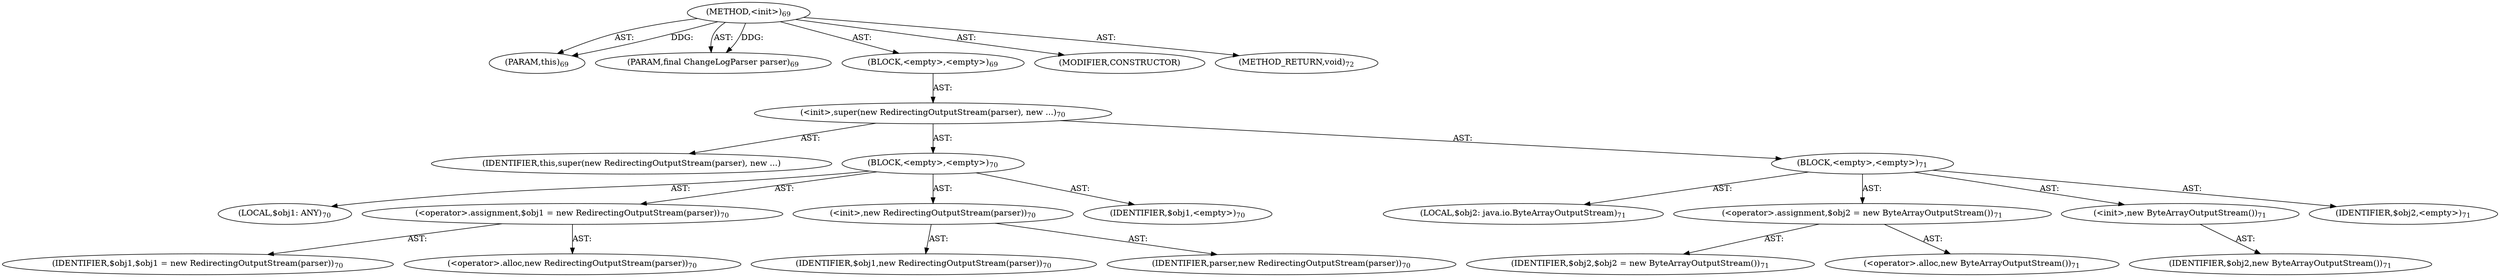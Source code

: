 digraph "&lt;init&gt;" {  
"111669149696" [label = <(METHOD,&lt;init&gt;)<SUB>69</SUB>> ]
"115964116994" [label = <(PARAM,this)<SUB>69</SUB>> ]
"115964116995" [label = <(PARAM,final ChangeLogParser parser)<SUB>69</SUB>> ]
"25769803778" [label = <(BLOCK,&lt;empty&gt;,&lt;empty&gt;)<SUB>69</SUB>> ]
"30064771072" [label = <(&lt;init&gt;,super(new RedirectingOutputStream(parser), new ...)<SUB>70</SUB>> ]
"68719476739" [label = <(IDENTIFIER,this,super(new RedirectingOutputStream(parser), new ...)> ]
"25769803776" [label = <(BLOCK,&lt;empty&gt;,&lt;empty&gt;)<SUB>70</SUB>> ]
"94489280512" [label = <(LOCAL,$obj1: ANY)<SUB>70</SUB>> ]
"30064771073" [label = <(&lt;operator&gt;.assignment,$obj1 = new RedirectingOutputStream(parser))<SUB>70</SUB>> ]
"68719476740" [label = <(IDENTIFIER,$obj1,$obj1 = new RedirectingOutputStream(parser))<SUB>70</SUB>> ]
"30064771074" [label = <(&lt;operator&gt;.alloc,new RedirectingOutputStream(parser))<SUB>70</SUB>> ]
"30064771075" [label = <(&lt;init&gt;,new RedirectingOutputStream(parser))<SUB>70</SUB>> ]
"68719476741" [label = <(IDENTIFIER,$obj1,new RedirectingOutputStream(parser))<SUB>70</SUB>> ]
"68719476742" [label = <(IDENTIFIER,parser,new RedirectingOutputStream(parser))<SUB>70</SUB>> ]
"68719476743" [label = <(IDENTIFIER,$obj1,&lt;empty&gt;)<SUB>70</SUB>> ]
"25769803777" [label = <(BLOCK,&lt;empty&gt;,&lt;empty&gt;)<SUB>71</SUB>> ]
"94489280513" [label = <(LOCAL,$obj2: java.io.ByteArrayOutputStream)<SUB>71</SUB>> ]
"30064771076" [label = <(&lt;operator&gt;.assignment,$obj2 = new ByteArrayOutputStream())<SUB>71</SUB>> ]
"68719476744" [label = <(IDENTIFIER,$obj2,$obj2 = new ByteArrayOutputStream())<SUB>71</SUB>> ]
"30064771077" [label = <(&lt;operator&gt;.alloc,new ByteArrayOutputStream())<SUB>71</SUB>> ]
"30064771078" [label = <(&lt;init&gt;,new ByteArrayOutputStream())<SUB>71</SUB>> ]
"68719476745" [label = <(IDENTIFIER,$obj2,new ByteArrayOutputStream())<SUB>71</SUB>> ]
"68719476746" [label = <(IDENTIFIER,$obj2,&lt;empty&gt;)<SUB>71</SUB>> ]
"133143986176" [label = <(MODIFIER,CONSTRUCTOR)> ]
"128849018880" [label = <(METHOD_RETURN,void)<SUB>72</SUB>> ]
  "111669149696" -> "115964116994"  [ label = "AST: "] 
  "111669149696" -> "115964116995"  [ label = "AST: "] 
  "111669149696" -> "25769803778"  [ label = "AST: "] 
  "111669149696" -> "133143986176"  [ label = "AST: "] 
  "111669149696" -> "128849018880"  [ label = "AST: "] 
  "25769803778" -> "30064771072"  [ label = "AST: "] 
  "30064771072" -> "68719476739"  [ label = "AST: "] 
  "30064771072" -> "25769803776"  [ label = "AST: "] 
  "30064771072" -> "25769803777"  [ label = "AST: "] 
  "25769803776" -> "94489280512"  [ label = "AST: "] 
  "25769803776" -> "30064771073"  [ label = "AST: "] 
  "25769803776" -> "30064771075"  [ label = "AST: "] 
  "25769803776" -> "68719476743"  [ label = "AST: "] 
  "30064771073" -> "68719476740"  [ label = "AST: "] 
  "30064771073" -> "30064771074"  [ label = "AST: "] 
  "30064771075" -> "68719476741"  [ label = "AST: "] 
  "30064771075" -> "68719476742"  [ label = "AST: "] 
  "25769803777" -> "94489280513"  [ label = "AST: "] 
  "25769803777" -> "30064771076"  [ label = "AST: "] 
  "25769803777" -> "30064771078"  [ label = "AST: "] 
  "25769803777" -> "68719476746"  [ label = "AST: "] 
  "30064771076" -> "68719476744"  [ label = "AST: "] 
  "30064771076" -> "30064771077"  [ label = "AST: "] 
  "30064771078" -> "68719476745"  [ label = "AST: "] 
  "111669149696" -> "115964116994"  [ label = "DDG: "] 
  "111669149696" -> "115964116995"  [ label = "DDG: "] 
}
